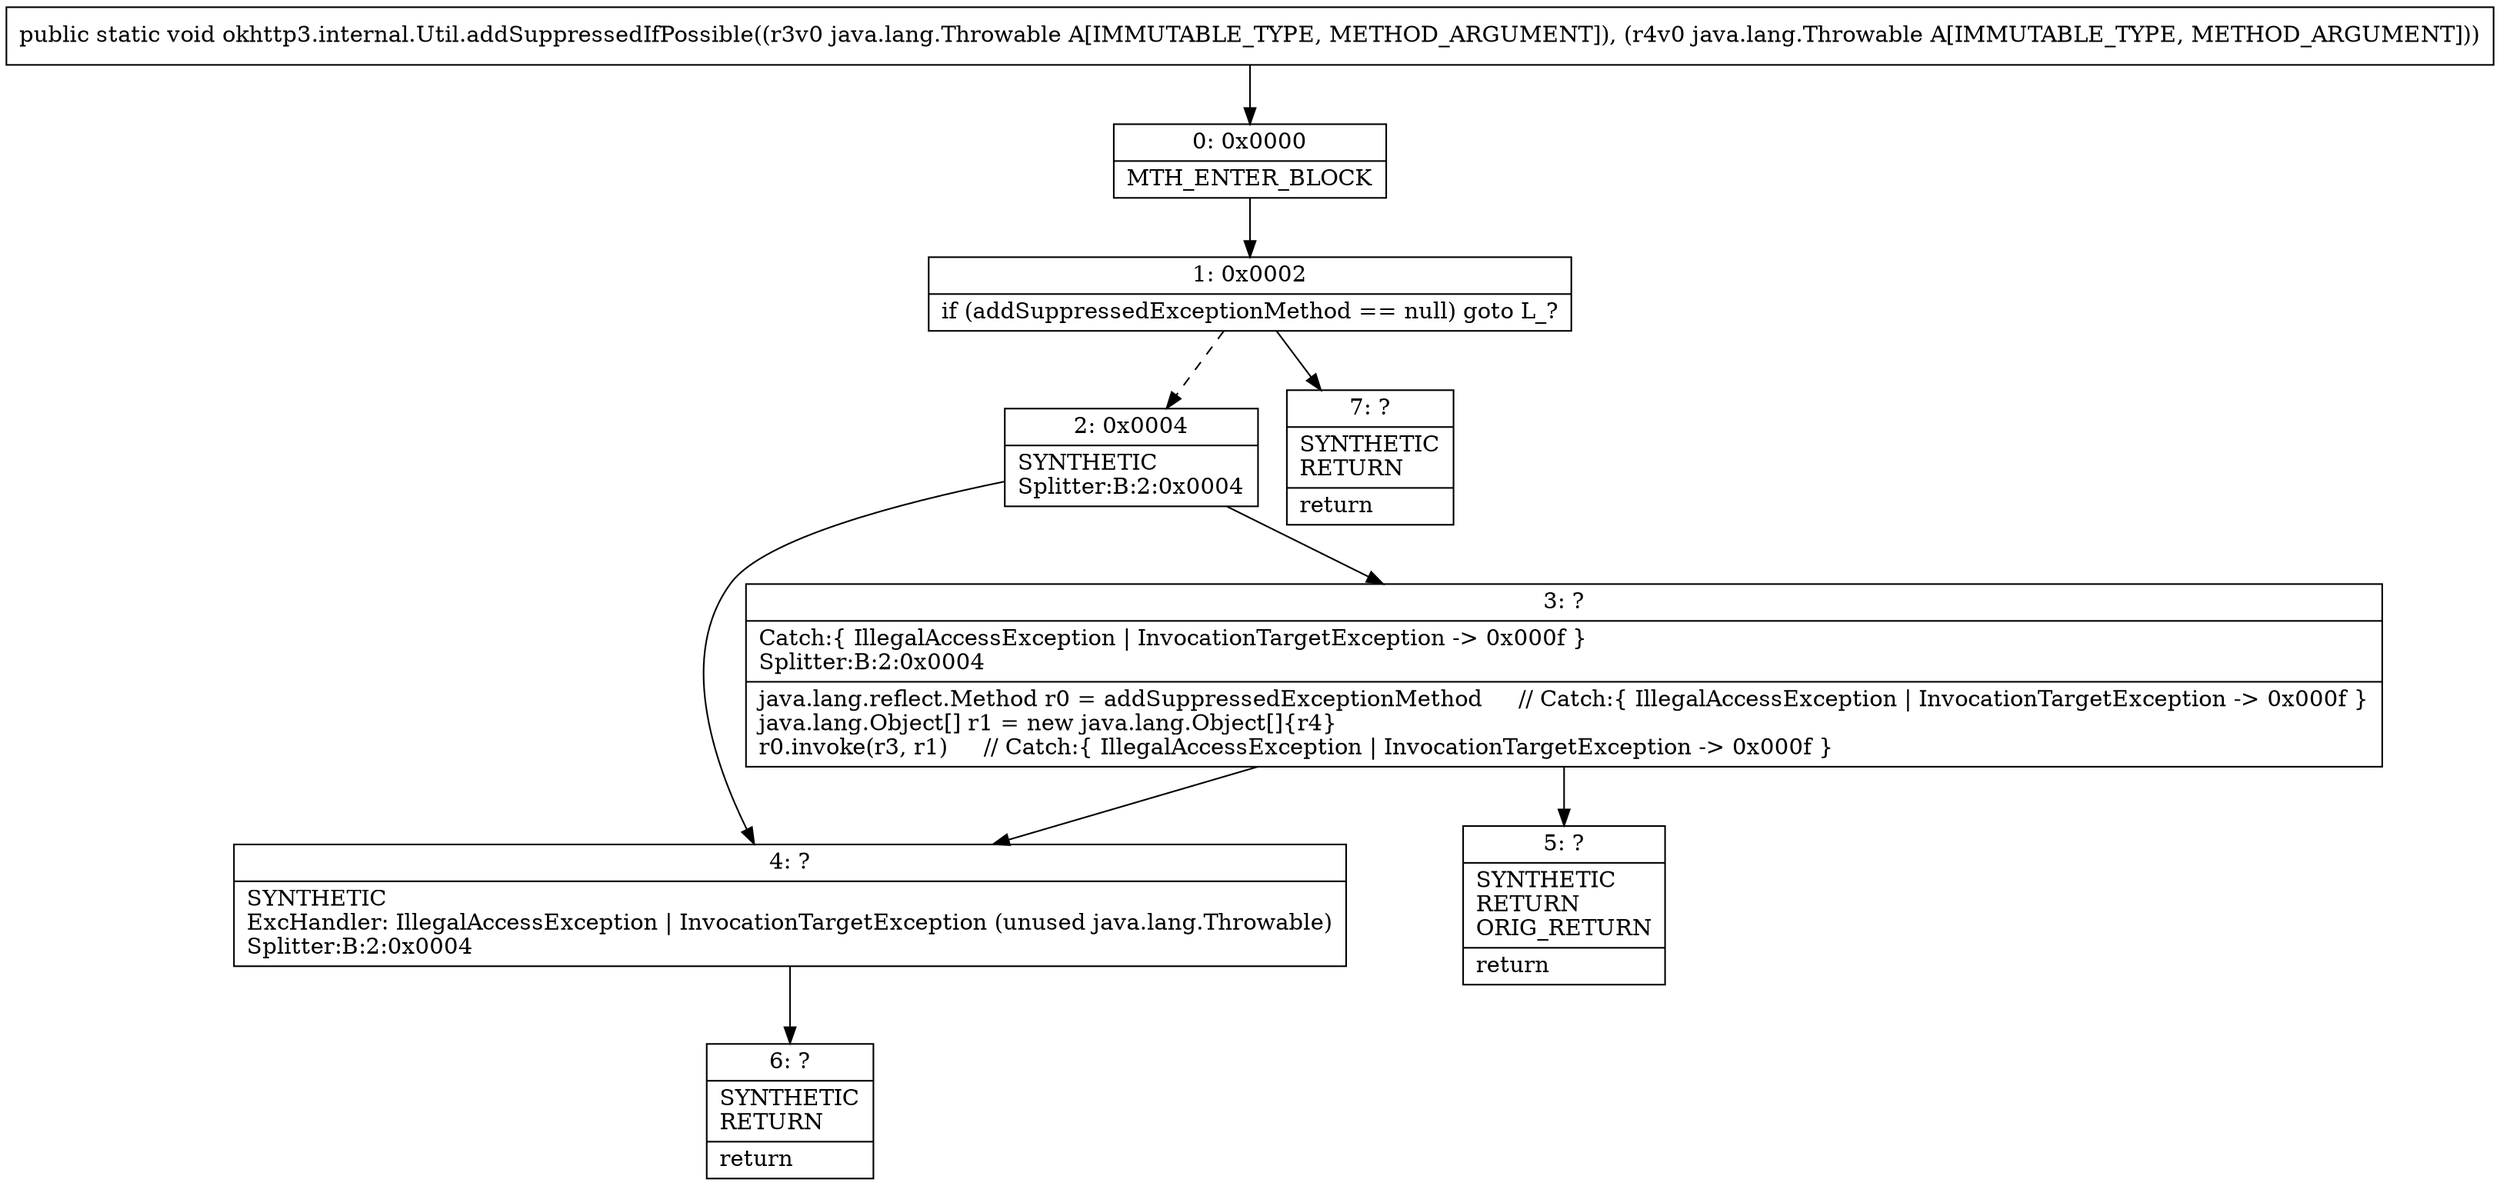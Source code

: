 digraph "CFG forokhttp3.internal.Util.addSuppressedIfPossible(Ljava\/lang\/Throwable;Ljava\/lang\/Throwable;)V" {
Node_0 [shape=record,label="{0\:\ 0x0000|MTH_ENTER_BLOCK\l}"];
Node_1 [shape=record,label="{1\:\ 0x0002|if (addSuppressedExceptionMethod == null) goto L_?\l}"];
Node_2 [shape=record,label="{2\:\ 0x0004|SYNTHETIC\lSplitter:B:2:0x0004\l}"];
Node_3 [shape=record,label="{3\:\ ?|Catch:\{ IllegalAccessException \| InvocationTargetException \-\> 0x000f \}\lSplitter:B:2:0x0004\l|java.lang.reflect.Method r0 = addSuppressedExceptionMethod     \/\/ Catch:\{ IllegalAccessException \| InvocationTargetException \-\> 0x000f \}\ljava.lang.Object[] r1 = new java.lang.Object[]\{r4\}\lr0.invoke(r3, r1)     \/\/ Catch:\{ IllegalAccessException \| InvocationTargetException \-\> 0x000f \}\l}"];
Node_4 [shape=record,label="{4\:\ ?|SYNTHETIC\lExcHandler: IllegalAccessException \| InvocationTargetException (unused java.lang.Throwable)\lSplitter:B:2:0x0004\l}"];
Node_5 [shape=record,label="{5\:\ ?|SYNTHETIC\lRETURN\lORIG_RETURN\l|return\l}"];
Node_6 [shape=record,label="{6\:\ ?|SYNTHETIC\lRETURN\l|return\l}"];
Node_7 [shape=record,label="{7\:\ ?|SYNTHETIC\lRETURN\l|return\l}"];
MethodNode[shape=record,label="{public static void okhttp3.internal.Util.addSuppressedIfPossible((r3v0 java.lang.Throwable A[IMMUTABLE_TYPE, METHOD_ARGUMENT]), (r4v0 java.lang.Throwable A[IMMUTABLE_TYPE, METHOD_ARGUMENT])) }"];
MethodNode -> Node_0;
Node_0 -> Node_1;
Node_1 -> Node_2[style=dashed];
Node_1 -> Node_7;
Node_2 -> Node_3;
Node_2 -> Node_4;
Node_3 -> Node_4;
Node_3 -> Node_5;
Node_4 -> Node_6;
}

